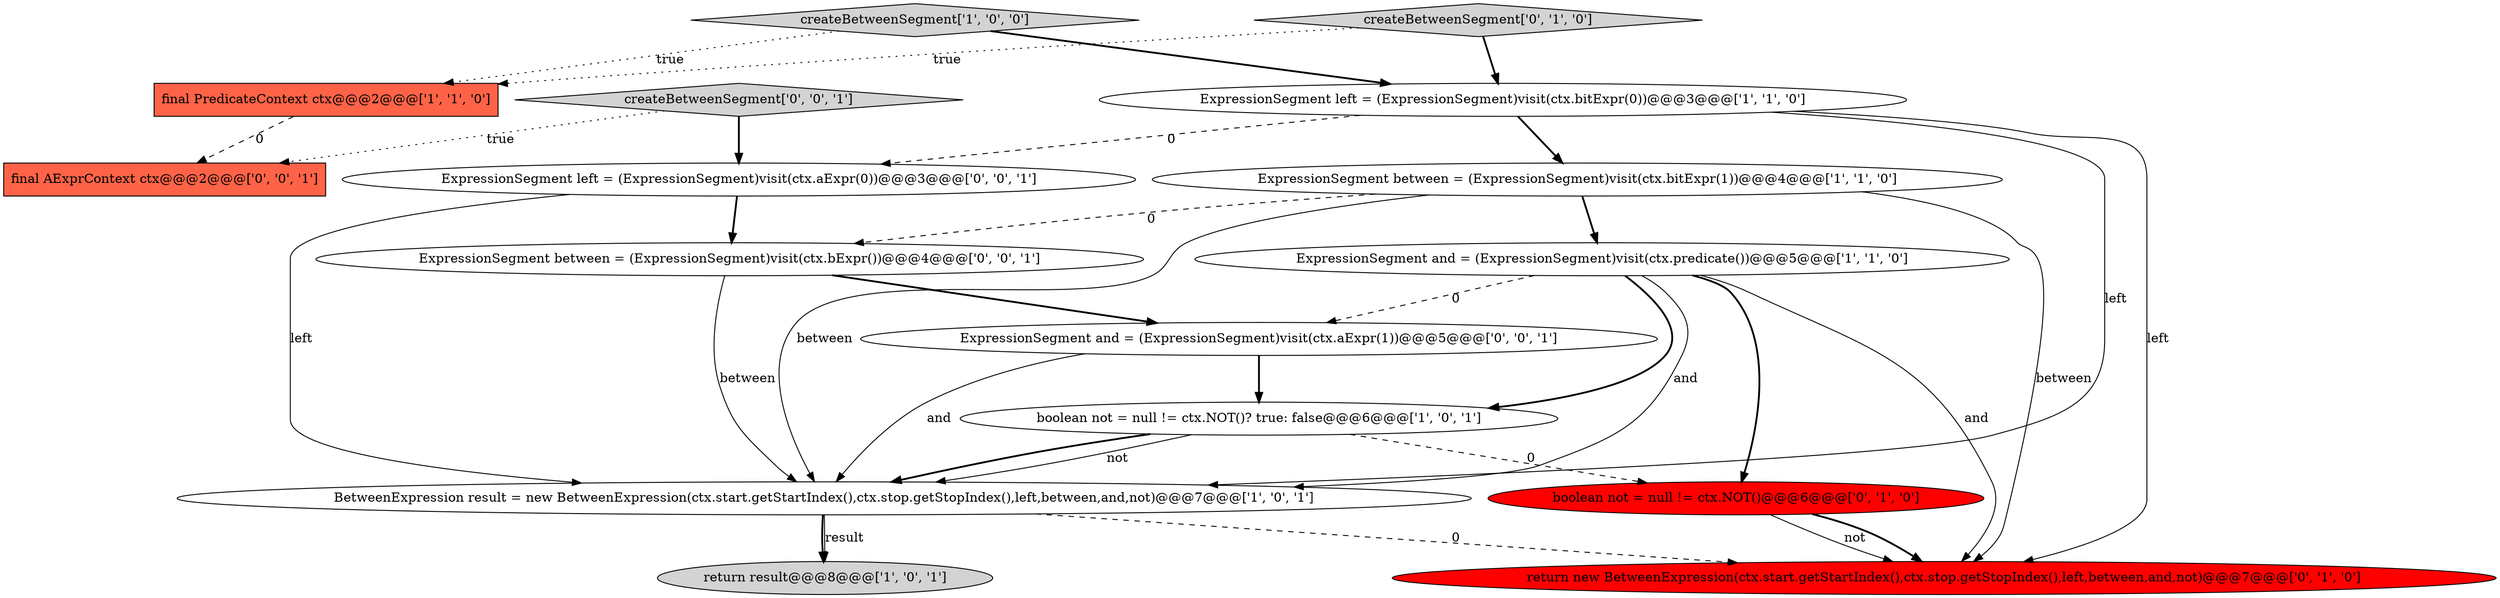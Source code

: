 digraph {
4 [style = filled, label = "BetweenExpression result = new BetweenExpression(ctx.start.getStartIndex(),ctx.stop.getStopIndex(),left,between,and,not)@@@7@@@['1', '0', '1']", fillcolor = white, shape = ellipse image = "AAA0AAABBB1BBB"];
8 [style = filled, label = "boolean not = null != ctx.NOT()@@@6@@@['0', '1', '0']", fillcolor = red, shape = ellipse image = "AAA1AAABBB2BBB"];
2 [style = filled, label = "return result@@@8@@@['1', '0', '1']", fillcolor = lightgray, shape = ellipse image = "AAA0AAABBB1BBB"];
7 [style = filled, label = "ExpressionSegment and = (ExpressionSegment)visit(ctx.predicate())@@@5@@@['1', '1', '0']", fillcolor = white, shape = ellipse image = "AAA0AAABBB1BBB"];
13 [style = filled, label = "ExpressionSegment left = (ExpressionSegment)visit(ctx.aExpr(0))@@@3@@@['0', '0', '1']", fillcolor = white, shape = ellipse image = "AAA0AAABBB3BBB"];
15 [style = filled, label = "ExpressionSegment and = (ExpressionSegment)visit(ctx.aExpr(1))@@@5@@@['0', '0', '1']", fillcolor = white, shape = ellipse image = "AAA0AAABBB3BBB"];
0 [style = filled, label = "ExpressionSegment between = (ExpressionSegment)visit(ctx.bitExpr(1))@@@4@@@['1', '1', '0']", fillcolor = white, shape = ellipse image = "AAA0AAABBB1BBB"];
1 [style = filled, label = "ExpressionSegment left = (ExpressionSegment)visit(ctx.bitExpr(0))@@@3@@@['1', '1', '0']", fillcolor = white, shape = ellipse image = "AAA0AAABBB1BBB"];
9 [style = filled, label = "return new BetweenExpression(ctx.start.getStartIndex(),ctx.stop.getStopIndex(),left,between,and,not)@@@7@@@['0', '1', '0']", fillcolor = red, shape = ellipse image = "AAA1AAABBB2BBB"];
6 [style = filled, label = "createBetweenSegment['1', '0', '0']", fillcolor = lightgray, shape = diamond image = "AAA0AAABBB1BBB"];
10 [style = filled, label = "createBetweenSegment['0', '1', '0']", fillcolor = lightgray, shape = diamond image = "AAA0AAABBB2BBB"];
14 [style = filled, label = "final AExprContext ctx@@@2@@@['0', '0', '1']", fillcolor = tomato, shape = box image = "AAA0AAABBB3BBB"];
12 [style = filled, label = "createBetweenSegment['0', '0', '1']", fillcolor = lightgray, shape = diamond image = "AAA0AAABBB3BBB"];
11 [style = filled, label = "ExpressionSegment between = (ExpressionSegment)visit(ctx.bExpr())@@@4@@@['0', '0', '1']", fillcolor = white, shape = ellipse image = "AAA0AAABBB3BBB"];
5 [style = filled, label = "boolean not = null != ctx.NOT()? true: false@@@6@@@['1', '0', '1']", fillcolor = white, shape = ellipse image = "AAA0AAABBB1BBB"];
3 [style = filled, label = "final PredicateContext ctx@@@2@@@['1', '1', '0']", fillcolor = tomato, shape = box image = "AAA0AAABBB1BBB"];
7->4 [style = solid, label="and"];
0->4 [style = solid, label="between"];
10->3 [style = dotted, label="true"];
0->9 [style = solid, label="between"];
0->11 [style = dashed, label="0"];
1->0 [style = bold, label=""];
4->2 [style = bold, label=""];
7->8 [style = bold, label=""];
13->11 [style = bold, label=""];
1->4 [style = solid, label="left"];
5->4 [style = solid, label="not"];
11->15 [style = bold, label=""];
15->5 [style = bold, label=""];
0->7 [style = bold, label=""];
1->13 [style = dashed, label="0"];
6->1 [style = bold, label=""];
12->13 [style = bold, label=""];
12->14 [style = dotted, label="true"];
4->9 [style = dashed, label="0"];
7->5 [style = bold, label=""];
8->9 [style = solid, label="not"];
13->4 [style = solid, label="left"];
5->4 [style = bold, label=""];
8->9 [style = bold, label=""];
15->4 [style = solid, label="and"];
7->15 [style = dashed, label="0"];
5->8 [style = dashed, label="0"];
7->9 [style = solid, label="and"];
11->4 [style = solid, label="between"];
3->14 [style = dashed, label="0"];
6->3 [style = dotted, label="true"];
10->1 [style = bold, label=""];
4->2 [style = solid, label="result"];
1->9 [style = solid, label="left"];
}
